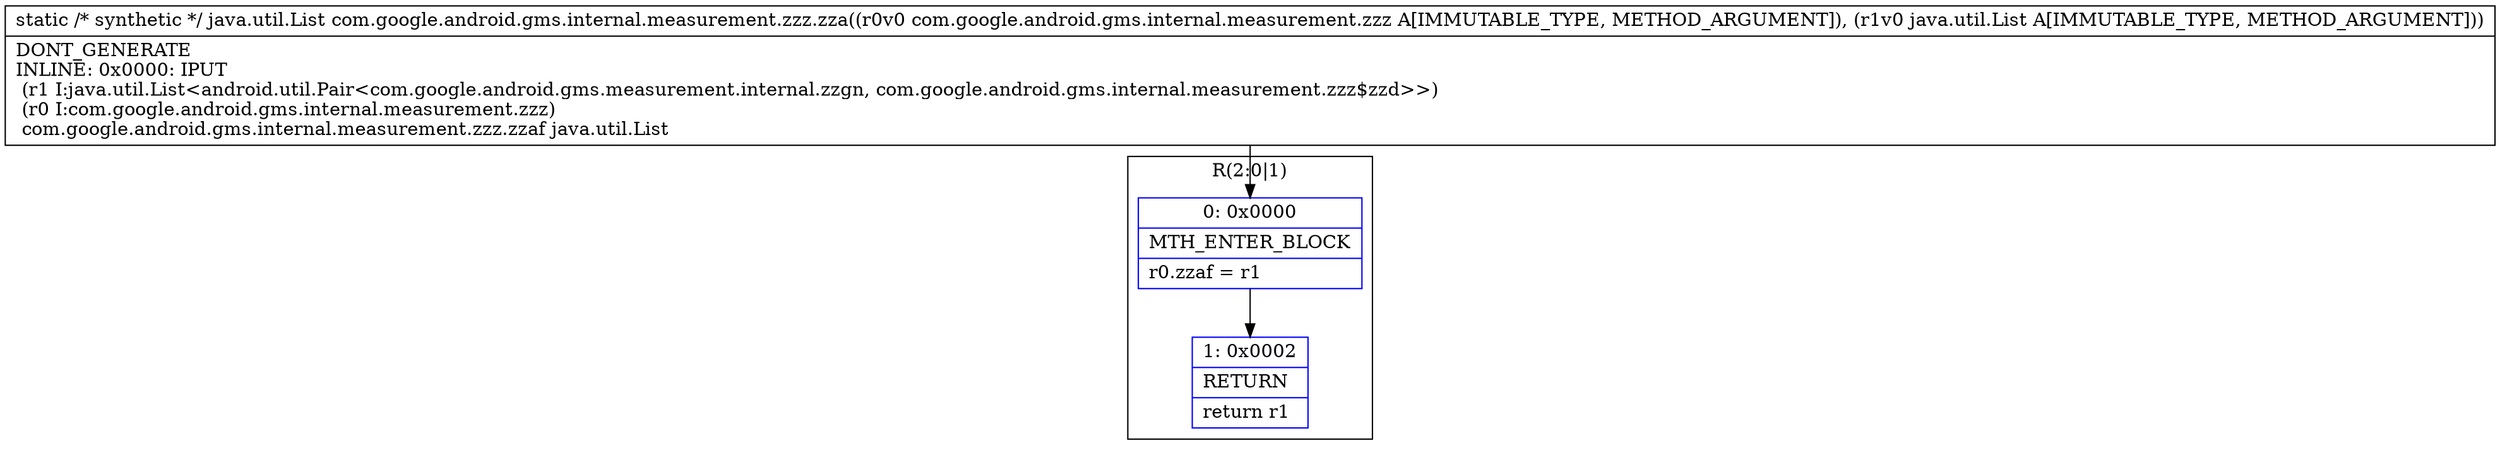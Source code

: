 digraph "CFG forcom.google.android.gms.internal.measurement.zzz.zza(Lcom\/google\/android\/gms\/internal\/measurement\/zzz;Ljava\/util\/List;)Ljava\/util\/List;" {
subgraph cluster_Region_1212661572 {
label = "R(2:0|1)";
node [shape=record,color=blue];
Node_0 [shape=record,label="{0\:\ 0x0000|MTH_ENTER_BLOCK\l|r0.zzaf = r1\l}"];
Node_1 [shape=record,label="{1\:\ 0x0002|RETURN\l|return r1\l}"];
}
MethodNode[shape=record,label="{static \/* synthetic *\/ java.util.List com.google.android.gms.internal.measurement.zzz.zza((r0v0 com.google.android.gms.internal.measurement.zzz A[IMMUTABLE_TYPE, METHOD_ARGUMENT]), (r1v0 java.util.List A[IMMUTABLE_TYPE, METHOD_ARGUMENT]))  | DONT_GENERATE\lINLINE: 0x0000: IPUT  \l  (r1 I:java.util.List\<android.util.Pair\<com.google.android.gms.measurement.internal.zzgn, com.google.android.gms.internal.measurement.zzz$zzd\>\>)\l  (r0 I:com.google.android.gms.internal.measurement.zzz)\l com.google.android.gms.internal.measurement.zzz.zzaf java.util.List\l}"];
MethodNode -> Node_0;
Node_0 -> Node_1;
}

